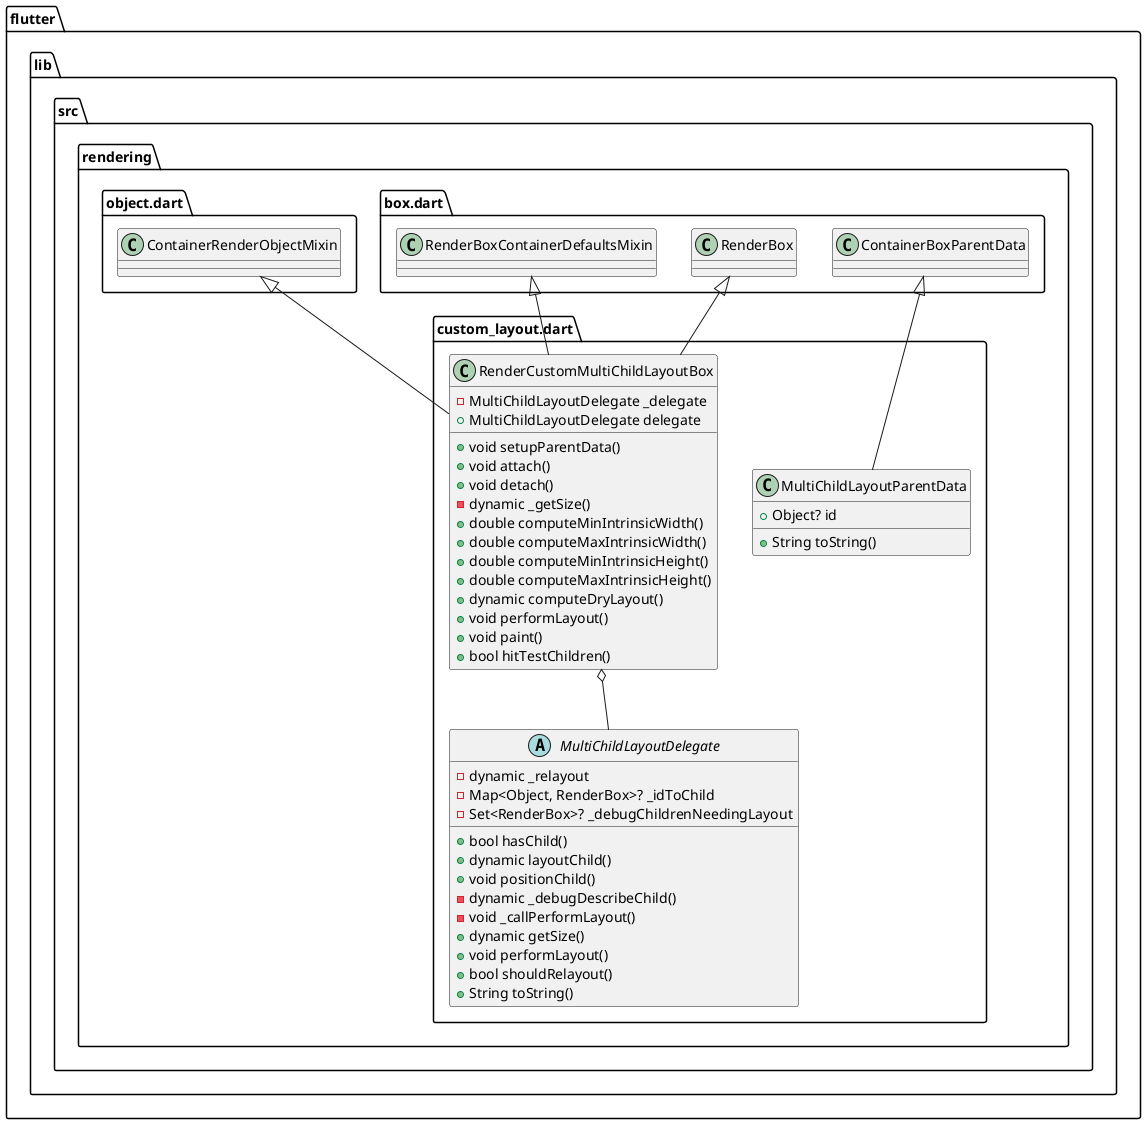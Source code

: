 @startuml
set namespaceSeparator ::

class "flutter::lib::src::rendering::custom_layout.dart::MultiChildLayoutParentData" {
  +Object? id
  +String toString()
}

"flutter::lib::src::rendering::box.dart::ContainerBoxParentData" <|-- "flutter::lib::src::rendering::custom_layout.dart::MultiChildLayoutParentData"

abstract class "flutter::lib::src::rendering::custom_layout.dart::MultiChildLayoutDelegate" {
  -dynamic _relayout
  -Map<Object, RenderBox>? _idToChild
  -Set<RenderBox>? _debugChildrenNeedingLayout
  +bool hasChild()
  +dynamic layoutChild()
  +void positionChild()
  -dynamic _debugDescribeChild()
  -void _callPerformLayout()
  +dynamic getSize()
  +void performLayout()
  +bool shouldRelayout()
  +String toString()
}

class "flutter::lib::src::rendering::custom_layout.dart::RenderCustomMultiChildLayoutBox" {
  -MultiChildLayoutDelegate _delegate
  +MultiChildLayoutDelegate delegate
  +void setupParentData()
  +void attach()
  +void detach()
  -dynamic _getSize()
  +double computeMinIntrinsicWidth()
  +double computeMaxIntrinsicWidth()
  +double computeMinIntrinsicHeight()
  +double computeMaxIntrinsicHeight()
  +dynamic computeDryLayout()
  +void performLayout()
  +void paint()
  +bool hitTestChildren()
}

"flutter::lib::src::rendering::custom_layout.dart::RenderCustomMultiChildLayoutBox" o-- "flutter::lib::src::rendering::custom_layout.dart::MultiChildLayoutDelegate"
"flutter::lib::src::rendering::box.dart::RenderBox" <|-- "flutter::lib::src::rendering::custom_layout.dart::RenderCustomMultiChildLayoutBox"
"flutter::lib::src::rendering::object.dart::ContainerRenderObjectMixin" <|-- "flutter::lib::src::rendering::custom_layout.dart::RenderCustomMultiChildLayoutBox"
"flutter::lib::src::rendering::box.dart::RenderBoxContainerDefaultsMixin" <|-- "flutter::lib::src::rendering::custom_layout.dart::RenderCustomMultiChildLayoutBox"


@enduml